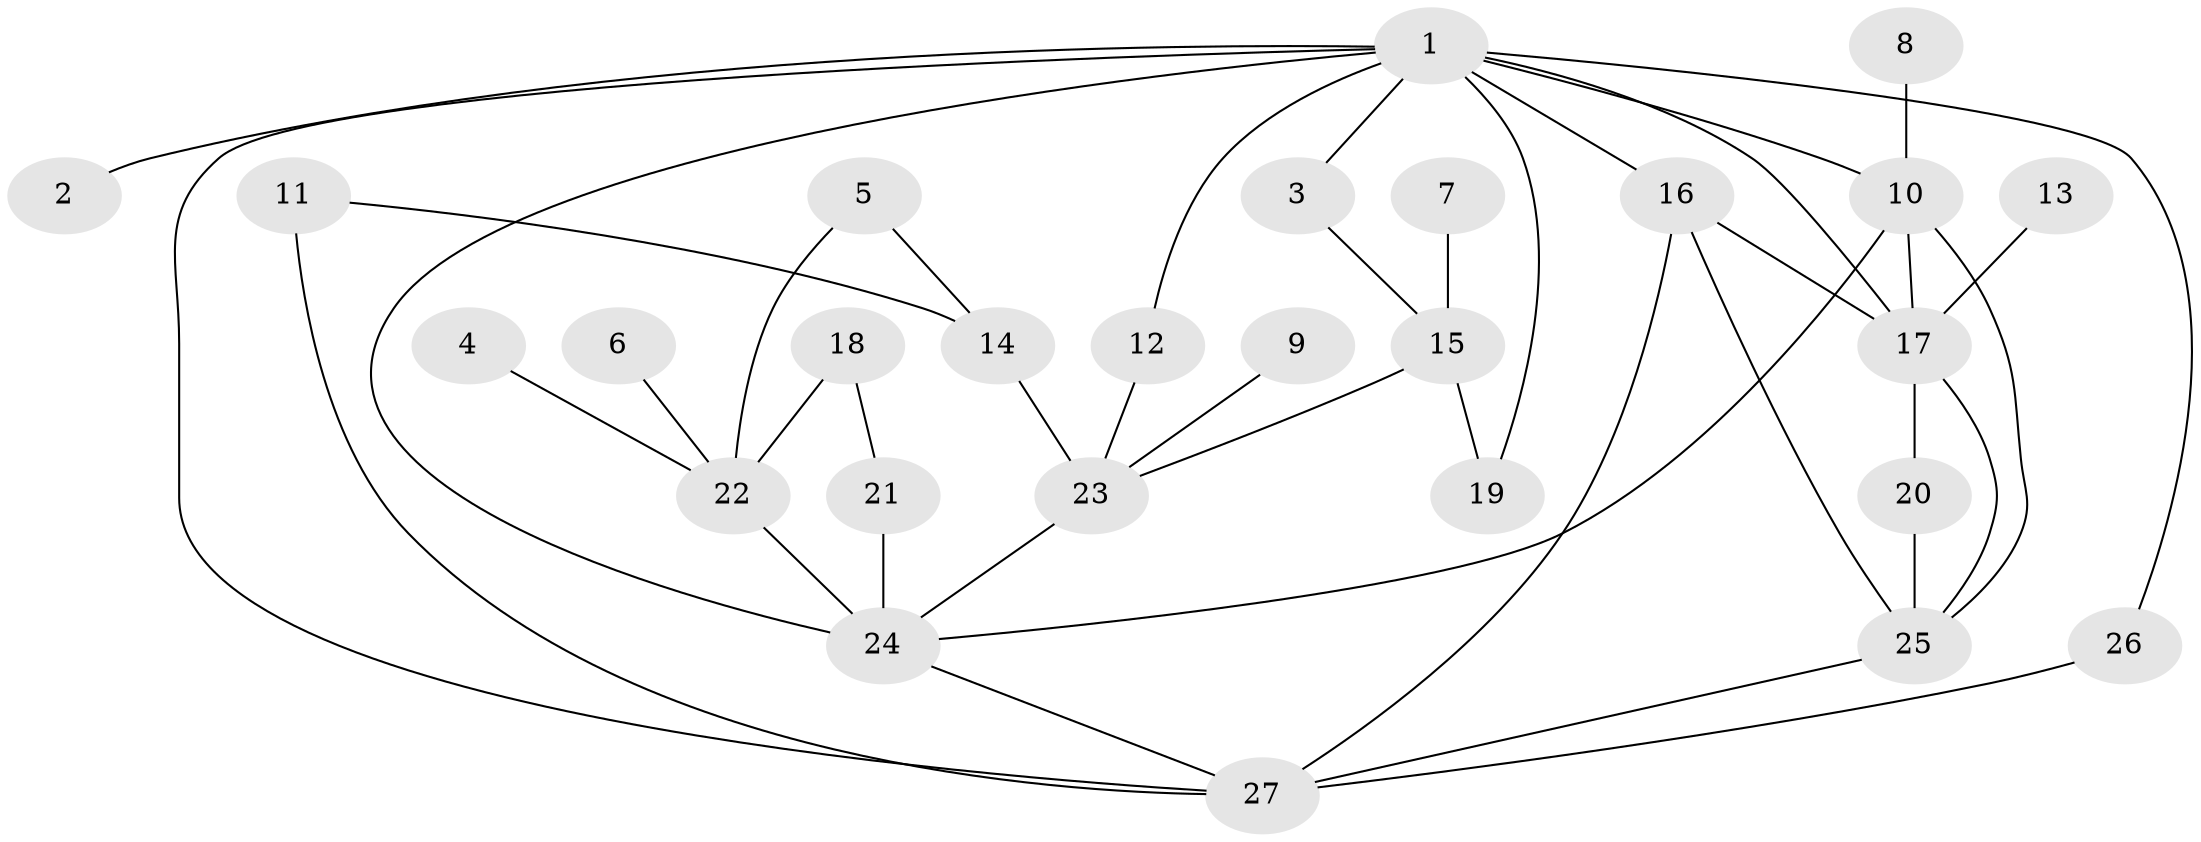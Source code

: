 // original degree distribution, {5: 0.07407407407407407, 7: 0.018518518518518517, 8: 0.018518518518518517, 4: 0.12962962962962962, 2: 0.37037037037037035, 3: 0.16666666666666666, 1: 0.2222222222222222}
// Generated by graph-tools (version 1.1) at 2025/25/03/09/25 03:25:28]
// undirected, 27 vertices, 42 edges
graph export_dot {
graph [start="1"]
  node [color=gray90,style=filled];
  1;
  2;
  3;
  4;
  5;
  6;
  7;
  8;
  9;
  10;
  11;
  12;
  13;
  14;
  15;
  16;
  17;
  18;
  19;
  20;
  21;
  22;
  23;
  24;
  25;
  26;
  27;
  1 -- 2 [weight=1.0];
  1 -- 3 [weight=1.0];
  1 -- 10 [weight=1.0];
  1 -- 12 [weight=1.0];
  1 -- 16 [weight=1.0];
  1 -- 17 [weight=1.0];
  1 -- 19 [weight=1.0];
  1 -- 24 [weight=1.0];
  1 -- 26 [weight=1.0];
  1 -- 27 [weight=1.0];
  3 -- 15 [weight=1.0];
  4 -- 22 [weight=1.0];
  5 -- 14 [weight=1.0];
  5 -- 22 [weight=1.0];
  6 -- 22 [weight=1.0];
  7 -- 15 [weight=1.0];
  8 -- 10 [weight=1.0];
  9 -- 23 [weight=1.0];
  10 -- 17 [weight=1.0];
  10 -- 24 [weight=1.0];
  10 -- 25 [weight=1.0];
  11 -- 14 [weight=1.0];
  11 -- 27 [weight=1.0];
  12 -- 23 [weight=1.0];
  13 -- 17 [weight=1.0];
  14 -- 23 [weight=2.0];
  15 -- 19 [weight=1.0];
  15 -- 23 [weight=1.0];
  16 -- 17 [weight=1.0];
  16 -- 25 [weight=1.0];
  16 -- 27 [weight=1.0];
  17 -- 20 [weight=1.0];
  17 -- 25 [weight=1.0];
  18 -- 21 [weight=1.0];
  18 -- 22 [weight=1.0];
  20 -- 25 [weight=1.0];
  21 -- 24 [weight=1.0];
  22 -- 24 [weight=2.0];
  23 -- 24 [weight=1.0];
  24 -- 27 [weight=1.0];
  25 -- 27 [weight=1.0];
  26 -- 27 [weight=1.0];
}

